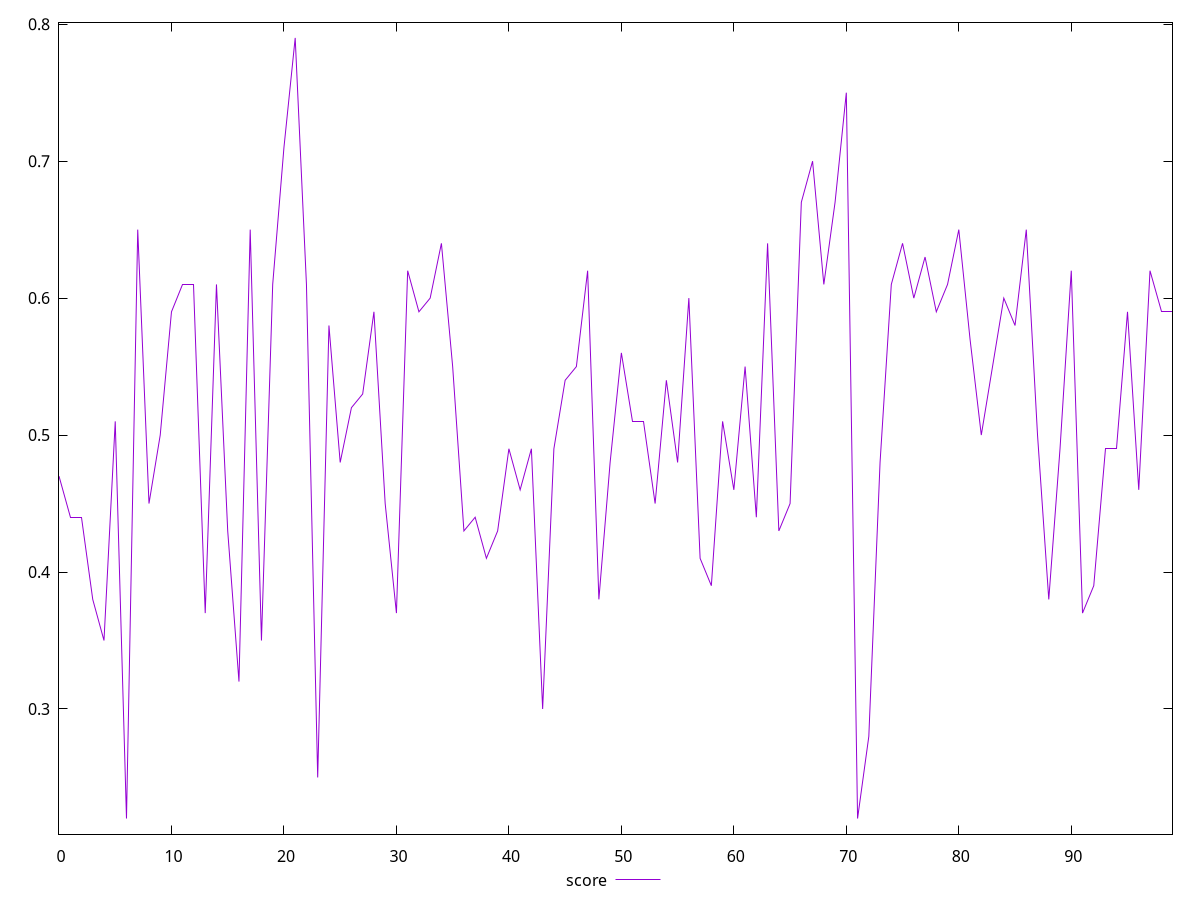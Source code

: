 reset

$score <<EOF
0 0.47
1 0.44
2 0.44
3 0.38
4 0.35
5 0.51
6 0.22
7 0.65
8 0.45
9 0.5
10 0.59
11 0.61
12 0.61
13 0.37
14 0.61
15 0.43
16 0.32
17 0.65
18 0.35
19 0.61
20 0.71
21 0.79
22 0.61
23 0.25
24 0.58
25 0.48
26 0.52
27 0.53
28 0.59
29 0.45
30 0.37
31 0.62
32 0.59
33 0.6
34 0.64
35 0.55
36 0.43
37 0.44
38 0.41
39 0.43
40 0.49
41 0.46
42 0.49
43 0.3
44 0.49
45 0.54
46 0.55
47 0.62
48 0.38
49 0.48
50 0.56
51 0.51
52 0.51
53 0.45
54 0.54
55 0.48
56 0.6
57 0.41
58 0.39
59 0.51
60 0.46
61 0.55
62 0.44
63 0.64
64 0.43
65 0.45
66 0.67
67 0.7
68 0.61
69 0.67
70 0.75
71 0.22
72 0.28
73 0.48
74 0.61
75 0.64
76 0.6
77 0.63
78 0.59
79 0.61
80 0.65
81 0.57
82 0.5
83 0.55
84 0.6
85 0.58
86 0.65
87 0.5
88 0.38
89 0.49
90 0.62
91 0.37
92 0.39
93 0.49
94 0.49
95 0.59
96 0.46
97 0.62
98 0.59
99 0.59
EOF

set key outside below
set xrange [0:99]
set yrange [0.2086:0.8014]
set trange [0.2086:0.8014]
set terminal svg size 640, 500 enhanced background rgb 'white'
set output "reports/report_00028_2021-02-24T12-49-42.674Z/mainthread-work-breakdown/samples/astro/score/values.svg"

plot $score title "score" with line

reset
